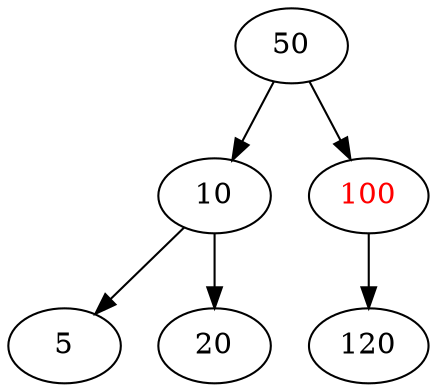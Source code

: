 digraph {
    A[label=50]
    B[label=10]
    C[label=5]
    D[label=20]
    F[label=120]

    E[label=100, fontcolor=red]

    A->B
    A->E
    B->C
    B->D
    E->F
}

digraph {
    A[label=50]
    B[label=10]
    C[label=5]
    D[label=20]
    F[label=120]
    E[label=100, fontcolor=red]

    A->B
    A->E[style=dashed]
    B->C
    B->D
    E->F[style=dashed]
    A->F
}